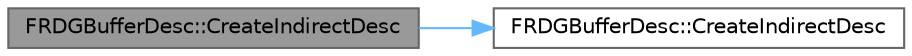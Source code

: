 digraph "FRDGBufferDesc::CreateIndirectDesc"
{
 // INTERACTIVE_SVG=YES
 // LATEX_PDF_SIZE
  bgcolor="transparent";
  edge [fontname=Helvetica,fontsize=10,labelfontname=Helvetica,labelfontsize=10];
  node [fontname=Helvetica,fontsize=10,shape=box,height=0.2,width=0.4];
  rankdir="LR";
  Node1 [id="Node000001",label="FRDGBufferDesc::CreateIndirectDesc",height=0.2,width=0.4,color="gray40", fillcolor="grey60", style="filled", fontcolor="black",tooltip="Create the descriptor for an indirect RHI call."];
  Node1 -> Node2 [id="edge1_Node000001_Node000002",color="steelblue1",style="solid",tooltip=" "];
  Node2 [id="Node000002",label="FRDGBufferDesc::CreateIndirectDesc",height=0.2,width=0.4,color="grey40", fillcolor="white", style="filled",URL="$da/da2/structFRDGBufferDesc.html#a90e36e8db221337ca6b55e6d949fd368",tooltip=" "];
}
